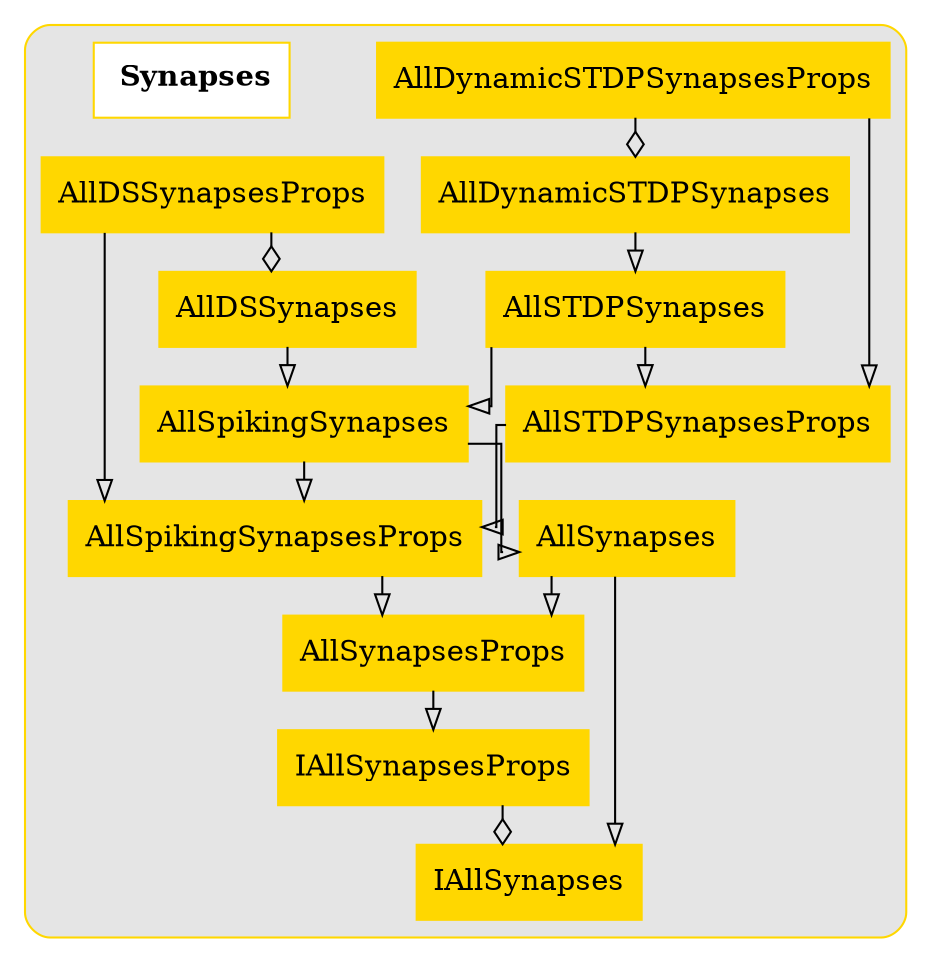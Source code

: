 digraph{
	 graph [splines=ortho]

	subgraph clusterSynapses {
		style = rounded
		bgcolor = grey90
		color = gold
		node [shape = record, color = gold];

		AllDSSynapses[label = AllDSSynapses, style = filled];
		AllDSSynapsesProps[label = AllDSSynapsesProps, style = filled];
		AllDynamicSTDPSynapses[label = AllDynamicSTDPSynapses, style = filled];
		AllDynamicSTDPSynapsesProps[label = AllDynamicSTDPSynapsesProps, style = filled];
		AllSTDPSynapses[label = AllSTDPSynapses, style = filled];
		AllSTDPSynapsesProps[label = AllSTDPSynapsesProps, style = filled];
		AllSpikingSynapses[label = AllSpikingSynapses, style = filled];
		AllSpikingSynapsesProps[label = AllSpikingSynapsesProps, style = filled];
		AllSynapses[label = AllSynapses, style = filled];
		AllSynapsesProps[label = AllSynapsesProps, style = filled];
		IAllSynapses[label = IAllSynapses, style = filled];
		IAllSynapsesProps[label = IAllSynapsesProps, style = filled];
		Synapses[label =< <B> Synapses</B>>, style = bold, fillcolor = white, style = filled];


		//------LAYOUT FOR SUBGRAPH------


		rankdir = BT; // Rank Direction Bottom to Top
		nodesep = 1.5; // Node Separation
		ranksep = 1.5; // Rank Separation


		//INHERITANCE//


		AllDSSynapses -> AllSpikingSynapses [arrowhead=empty];

		AllDSSynapsesProps -> AllSpikingSynapsesProps [arrowhead=empty];

		AllDynamicSTDPSynapses -> AllSTDPSynapses [arrowhead=empty];

		AllDynamicSTDPSynapsesProps -> AllSTDPSynapsesProps [arrowhead=empty];

		AllSTDPSynapses -> AllSTDPSynapsesProps [arrowhead=empty];
		AllSTDPSynapses -> AllSpikingSynapses [arrowhead=empty];

		AllSTDPSynapsesProps -> AllSpikingSynapsesProps [arrowhead=empty];

		AllSpikingSynapses -> AllSpikingSynapsesProps [arrowhead=empty];
		AllSpikingSynapses -> AllSynapses [arrowhead=empty];

		AllSpikingSynapsesProps -> AllSynapsesProps [arrowhead=empty];

		AllSynapses -> AllSynapsesProps [arrowhead=empty];
		AllSynapses -> IAllSynapses [arrowhead=empty];

		AllSynapsesProps -> IAllSynapsesProps [arrowhead=empty];


		//COMPOSITION//


		AllDSSynapsesProps -> AllDSSynapses [arrowhead=ediamond];

		AllDynamicSTDPSynapsesProps -> AllDynamicSTDPSynapses [arrowhead=ediamond];

		IAllSynapsesProps -> IAllSynapses [arrowhead=ediamond];
	}//end subgraph Synapses
}//end digraph